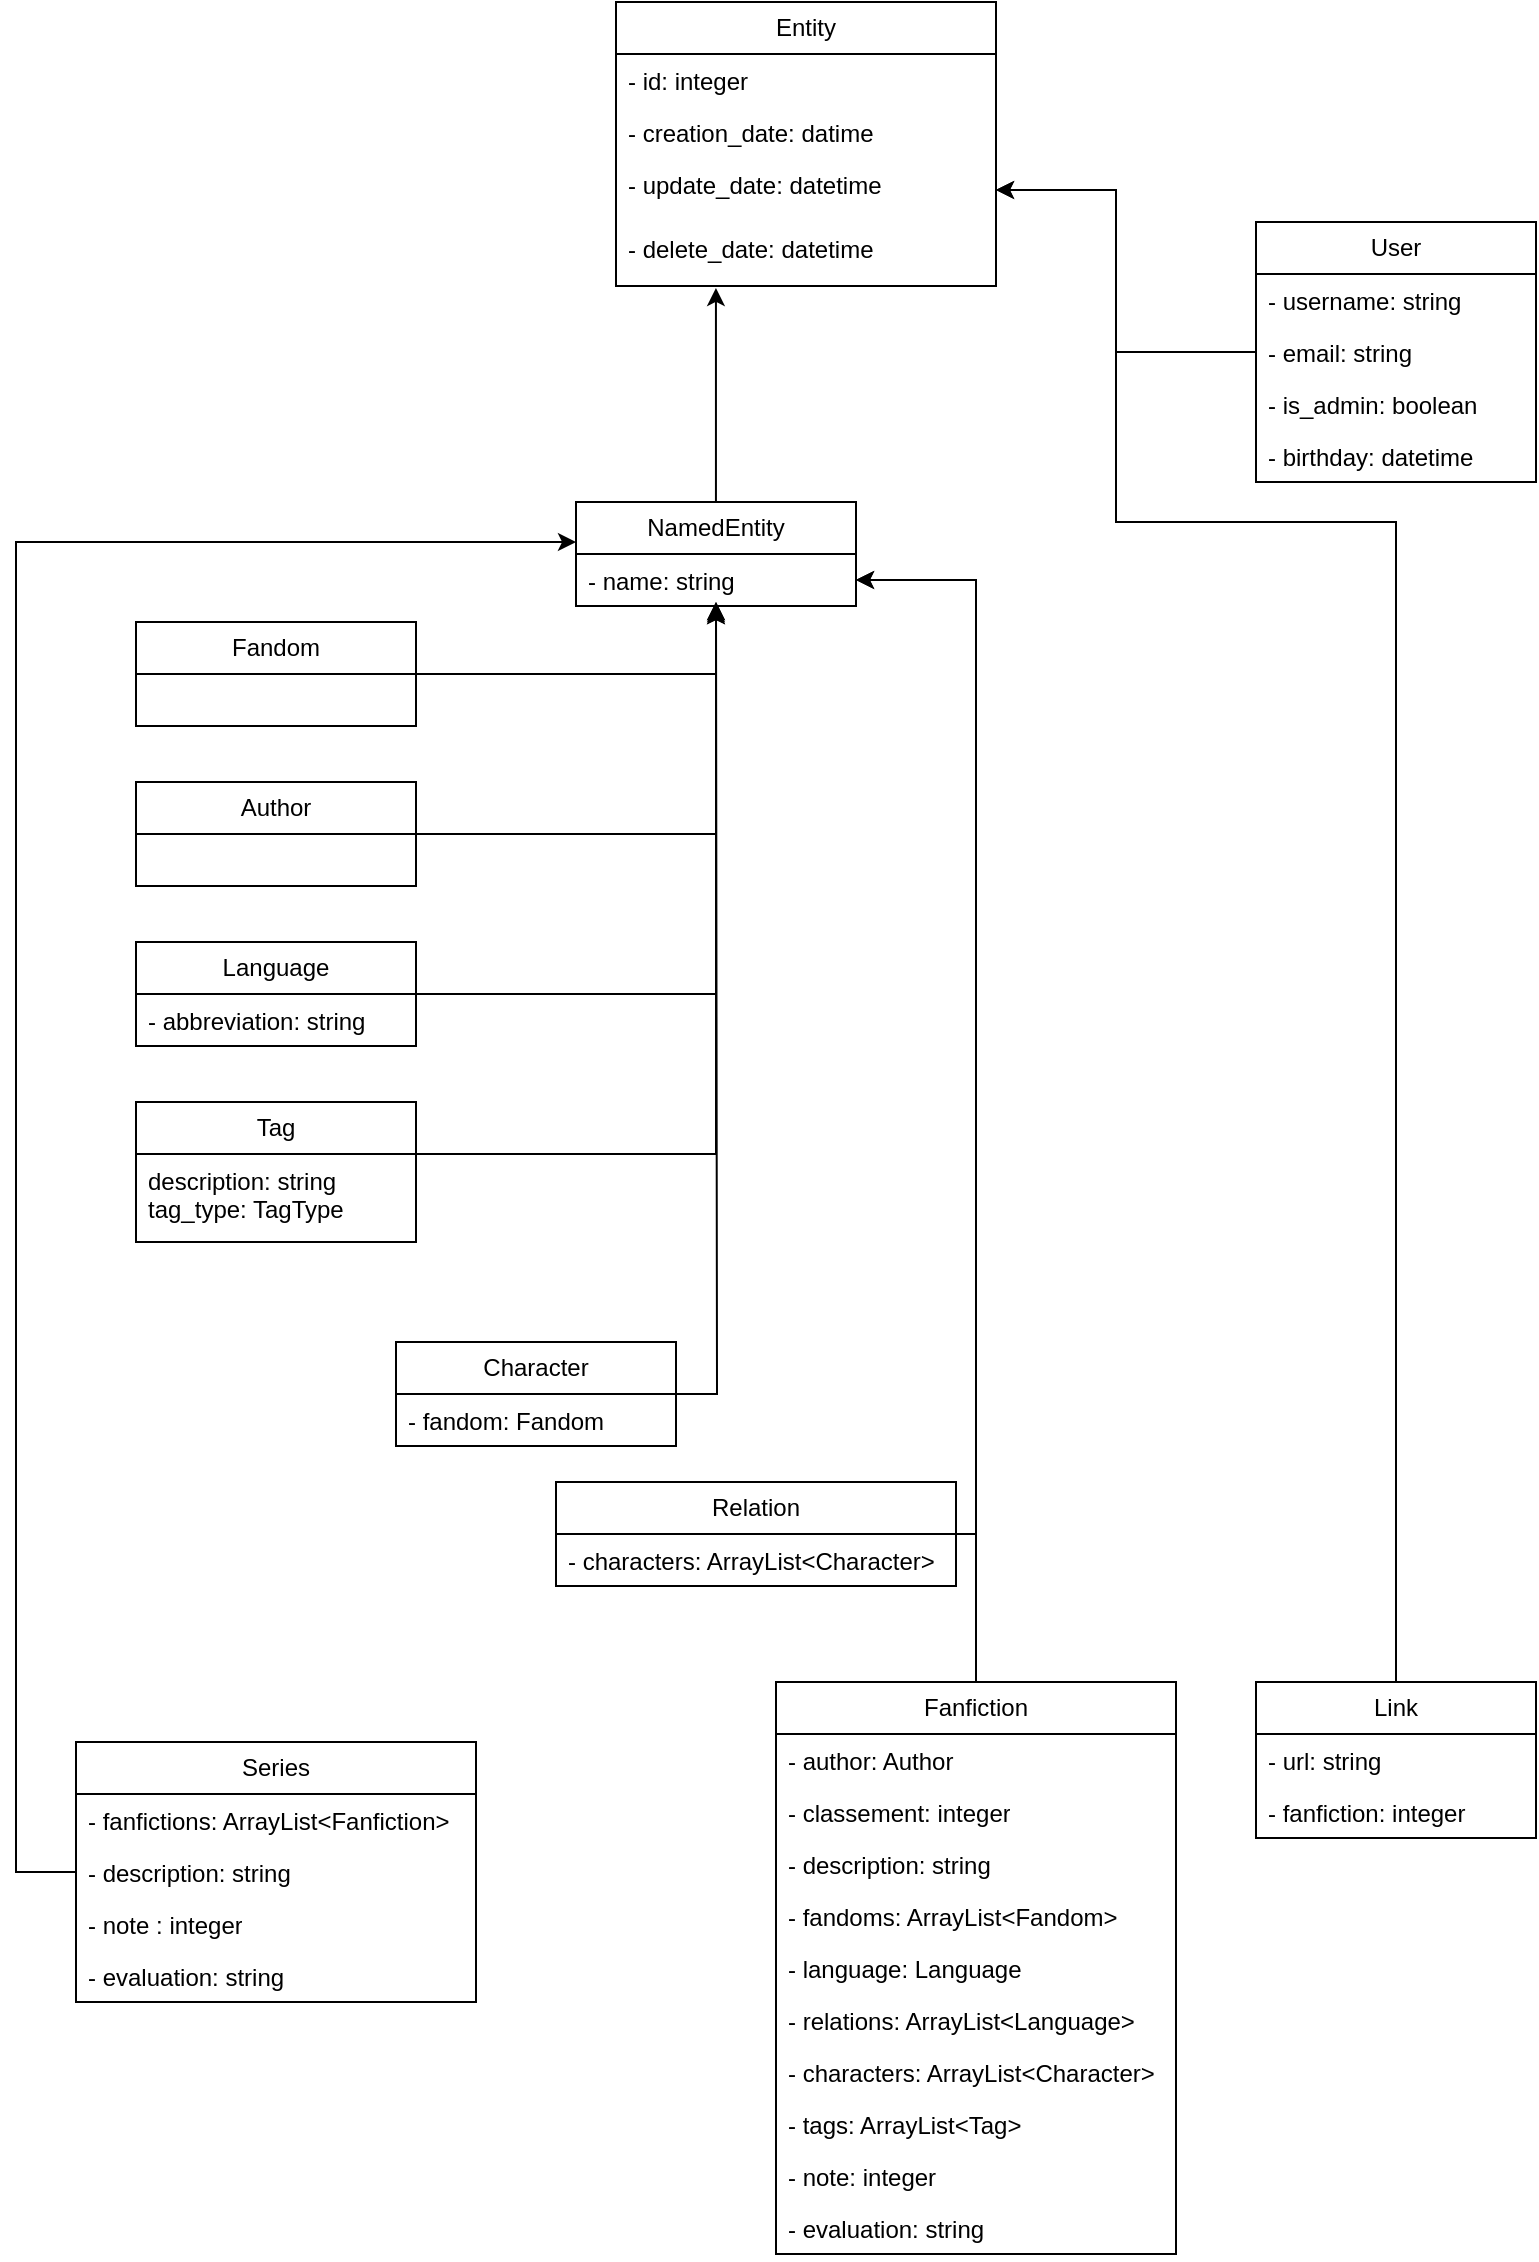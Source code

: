 <mxfile version="25.0.3">
  <diagram id="C5RBs43oDa-KdzZeNtuy" name="Page-1">
    <mxGraphModel grid="1" page="1" gridSize="10" guides="1" tooltips="1" connect="1" arrows="1" fold="1" pageScale="1" pageWidth="827" pageHeight="1169" math="0" shadow="0">
      <root>
        <mxCell id="WIyWlLk6GJQsqaUBKTNV-0" />
        <mxCell id="WIyWlLk6GJQsqaUBKTNV-1" parent="WIyWlLk6GJQsqaUBKTNV-0" />
        <mxCell id="Q3j3Q_nXZzakz2s6QE3N-1" value="Entity" style="swimlane;fontStyle=0;childLayout=stackLayout;horizontal=1;startSize=26;fillColor=none;horizontalStack=0;resizeParent=1;resizeParentMax=0;resizeLast=0;collapsible=1;marginBottom=0;whiteSpace=wrap;html=1;" vertex="1" parent="WIyWlLk6GJQsqaUBKTNV-1">
          <mxGeometry x="350" y="50" width="190" height="142" as="geometry" />
        </mxCell>
        <mxCell id="Q3j3Q_nXZzakz2s6QE3N-2" value="- id: integer" style="text;strokeColor=none;fillColor=none;align=left;verticalAlign=top;spacingLeft=4;spacingRight=4;overflow=hidden;rotatable=0;points=[[0,0.5],[1,0.5]];portConstraint=eastwest;whiteSpace=wrap;html=1;" vertex="1" parent="Q3j3Q_nXZzakz2s6QE3N-1">
          <mxGeometry y="26" width="190" height="26" as="geometry" />
        </mxCell>
        <mxCell id="Q3j3Q_nXZzakz2s6QE3N-3" value="- creation_date: datime" style="text;strokeColor=none;fillColor=none;align=left;verticalAlign=top;spacingLeft=4;spacingRight=4;overflow=hidden;rotatable=0;points=[[0,0.5],[1,0.5]];portConstraint=eastwest;whiteSpace=wrap;html=1;" vertex="1" parent="Q3j3Q_nXZzakz2s6QE3N-1">
          <mxGeometry y="52" width="190" height="26" as="geometry" />
        </mxCell>
        <mxCell id="Q3j3Q_nXZzakz2s6QE3N-4" value="- update_date: datetime" style="text;strokeColor=none;fillColor=none;align=left;verticalAlign=top;spacingLeft=4;spacingRight=4;overflow=hidden;rotatable=0;points=[[0,0.5],[1,0.5]];portConstraint=eastwest;whiteSpace=wrap;html=1;" vertex="1" parent="Q3j3Q_nXZzakz2s6QE3N-1">
          <mxGeometry y="78" width="190" height="32" as="geometry" />
        </mxCell>
        <mxCell id="Q3j3Q_nXZzakz2s6QE3N-5" value="- delete_date: datetime" style="text;strokeColor=none;fillColor=none;align=left;verticalAlign=top;spacingLeft=4;spacingRight=4;overflow=hidden;rotatable=0;points=[[0,0.5],[1,0.5]];portConstraint=eastwest;whiteSpace=wrap;html=1;" vertex="1" parent="Q3j3Q_nXZzakz2s6QE3N-1">
          <mxGeometry y="110" width="190" height="32" as="geometry" />
        </mxCell>
        <mxCell id="Q3j3Q_nXZzakz2s6QE3N-6" value="User" style="swimlane;fontStyle=0;childLayout=stackLayout;horizontal=1;startSize=26;fillColor=none;horizontalStack=0;resizeParent=1;resizeParentMax=0;resizeLast=0;collapsible=1;marginBottom=0;whiteSpace=wrap;html=1;" vertex="1" parent="WIyWlLk6GJQsqaUBKTNV-1">
          <mxGeometry x="670" y="160" width="140" height="130" as="geometry" />
        </mxCell>
        <mxCell id="Q3j3Q_nXZzakz2s6QE3N-7" value="- username: string" style="text;strokeColor=none;fillColor=none;align=left;verticalAlign=top;spacingLeft=4;spacingRight=4;overflow=hidden;rotatable=0;points=[[0,0.5],[1,0.5]];portConstraint=eastwest;whiteSpace=wrap;html=1;" vertex="1" parent="Q3j3Q_nXZzakz2s6QE3N-6">
          <mxGeometry y="26" width="140" height="26" as="geometry" />
        </mxCell>
        <mxCell id="Q3j3Q_nXZzakz2s6QE3N-8" value="- email: string" style="text;strokeColor=none;fillColor=none;align=left;verticalAlign=top;spacingLeft=4;spacingRight=4;overflow=hidden;rotatable=0;points=[[0,0.5],[1,0.5]];portConstraint=eastwest;whiteSpace=wrap;html=1;" vertex="1" parent="Q3j3Q_nXZzakz2s6QE3N-6">
          <mxGeometry y="52" width="140" height="26" as="geometry" />
        </mxCell>
        <mxCell id="Q3j3Q_nXZzakz2s6QE3N-9" value="- is_admin: boolean" style="text;strokeColor=none;fillColor=none;align=left;verticalAlign=top;spacingLeft=4;spacingRight=4;overflow=hidden;rotatable=0;points=[[0,0.5],[1,0.5]];portConstraint=eastwest;whiteSpace=wrap;html=1;" vertex="1" parent="Q3j3Q_nXZzakz2s6QE3N-6">
          <mxGeometry y="78" width="140" height="26" as="geometry" />
        </mxCell>
        <mxCell id="Q3j3Q_nXZzakz2s6QE3N-10" value="- birthday: datetime" style="text;strokeColor=none;fillColor=none;align=left;verticalAlign=top;spacingLeft=4;spacingRight=4;overflow=hidden;rotatable=0;points=[[0,0.5],[1,0.5]];portConstraint=eastwest;whiteSpace=wrap;html=1;" vertex="1" parent="Q3j3Q_nXZzakz2s6QE3N-6">
          <mxGeometry y="104" width="140" height="26" as="geometry" />
        </mxCell>
        <mxCell id="Q3j3Q_nXZzakz2s6QE3N-11" value="" style="edgeStyle=orthogonalEdgeStyle;rounded=0;orthogonalLoop=1;jettySize=auto;html=1;" edge="1" parent="WIyWlLk6GJQsqaUBKTNV-1" source="Q3j3Q_nXZzakz2s6QE3N-8" target="Q3j3Q_nXZzakz2s6QE3N-4">
          <mxGeometry relative="1" as="geometry">
            <Array as="points">
              <mxPoint x="600" y="225" />
              <mxPoint x="600" y="144" />
            </Array>
          </mxGeometry>
        </mxCell>
        <mxCell id="Q3j3Q_nXZzakz2s6QE3N-12" value="NamedEntity" style="swimlane;fontStyle=0;childLayout=stackLayout;horizontal=1;startSize=26;fillColor=none;horizontalStack=0;resizeParent=1;resizeParentMax=0;resizeLast=0;collapsible=1;marginBottom=0;whiteSpace=wrap;html=1;" vertex="1" parent="WIyWlLk6GJQsqaUBKTNV-1">
          <mxGeometry x="330" y="300" width="140" height="52" as="geometry" />
        </mxCell>
        <mxCell id="Q3j3Q_nXZzakz2s6QE3N-13" value="- name: string" style="text;strokeColor=none;fillColor=none;align=left;verticalAlign=top;spacingLeft=4;spacingRight=4;overflow=hidden;rotatable=0;points=[[0,0.5],[1,0.5]];portConstraint=eastwest;whiteSpace=wrap;html=1;" vertex="1" parent="Q3j3Q_nXZzakz2s6QE3N-12">
          <mxGeometry y="26" width="140" height="26" as="geometry" />
        </mxCell>
        <mxCell id="Q3j3Q_nXZzakz2s6QE3N-29" style="edgeStyle=orthogonalEdgeStyle;rounded=0;orthogonalLoop=1;jettySize=auto;html=1;" edge="1" parent="WIyWlLk6GJQsqaUBKTNV-1" source="Q3j3Q_nXZzakz2s6QE3N-17" target="Q3j3Q_nXZzakz2s6QE3N-12">
          <mxGeometry relative="1" as="geometry" />
        </mxCell>
        <mxCell id="Q3j3Q_nXZzakz2s6QE3N-17" value="Fandom" style="swimlane;fontStyle=0;childLayout=stackLayout;horizontal=1;startSize=26;fillColor=none;horizontalStack=0;resizeParent=1;resizeParentMax=0;resizeLast=0;collapsible=1;marginBottom=0;whiteSpace=wrap;html=1;" vertex="1" parent="WIyWlLk6GJQsqaUBKTNV-1">
          <mxGeometry x="110" y="360" width="140" height="52" as="geometry" />
        </mxCell>
        <mxCell id="Q3j3Q_nXZzakz2s6QE3N-21" value="Author" style="swimlane;fontStyle=0;childLayout=stackLayout;horizontal=1;startSize=26;fillColor=none;horizontalStack=0;resizeParent=1;resizeParentMax=0;resizeLast=0;collapsible=1;marginBottom=0;whiteSpace=wrap;html=1;" vertex="1" parent="WIyWlLk6GJQsqaUBKTNV-1">
          <mxGeometry x="110" y="440" width="140" height="52" as="geometry" />
        </mxCell>
        <mxCell id="Q3j3Q_nXZzakz2s6QE3N-23" value="Language" style="swimlane;fontStyle=0;childLayout=stackLayout;horizontal=1;startSize=26;fillColor=none;horizontalStack=0;resizeParent=1;resizeParentMax=0;resizeLast=0;collapsible=1;marginBottom=0;whiteSpace=wrap;html=1;" vertex="1" parent="WIyWlLk6GJQsqaUBKTNV-1">
          <mxGeometry x="110" y="520" width="140" height="52" as="geometry" />
        </mxCell>
        <mxCell id="Q3j3Q_nXZzakz2s6QE3N-24" value="- abbreviation: string" style="text;strokeColor=none;fillColor=none;align=left;verticalAlign=top;spacingLeft=4;spacingRight=4;overflow=hidden;rotatable=0;points=[[0,0.5],[1,0.5]];portConstraint=eastwest;whiteSpace=wrap;html=1;" vertex="1" parent="Q3j3Q_nXZzakz2s6QE3N-23">
          <mxGeometry y="26" width="140" height="26" as="geometry" />
        </mxCell>
        <mxCell id="Q3j3Q_nXZzakz2s6QE3N-27" value="Tag" style="swimlane;fontStyle=0;childLayout=stackLayout;horizontal=1;startSize=26;fillColor=none;horizontalStack=0;resizeParent=1;resizeParentMax=0;resizeLast=0;collapsible=1;marginBottom=0;whiteSpace=wrap;html=1;" vertex="1" parent="WIyWlLk6GJQsqaUBKTNV-1">
          <mxGeometry x="110" y="600" width="140" height="70" as="geometry" />
        </mxCell>
        <mxCell id="Q3j3Q_nXZzakz2s6QE3N-28" value="description: string&lt;div&gt;tag_type: TagType&lt;/div&gt;" style="text;strokeColor=none;fillColor=none;align=left;verticalAlign=top;spacingLeft=4;spacingRight=4;overflow=hidden;rotatable=0;points=[[0,0.5],[1,0.5]];portConstraint=eastwest;whiteSpace=wrap;html=1;" vertex="1" parent="Q3j3Q_nXZzakz2s6QE3N-27">
          <mxGeometry y="26" width="140" height="44" as="geometry" />
        </mxCell>
        <mxCell id="Q3j3Q_nXZzakz2s6QE3N-34" style="edgeStyle=orthogonalEdgeStyle;rounded=0;orthogonalLoop=1;jettySize=auto;html=1;entryX=0.263;entryY=1.031;entryDx=0;entryDy=0;entryPerimeter=0;" edge="1" parent="WIyWlLk6GJQsqaUBKTNV-1" source="Q3j3Q_nXZzakz2s6QE3N-12" target="Q3j3Q_nXZzakz2s6QE3N-5">
          <mxGeometry relative="1" as="geometry" />
        </mxCell>
        <mxCell id="Q3j3Q_nXZzakz2s6QE3N-35" style="edgeStyle=orthogonalEdgeStyle;rounded=0;orthogonalLoop=1;jettySize=auto;html=1;entryX=0.507;entryY=1;entryDx=0;entryDy=0;entryPerimeter=0;" edge="1" parent="WIyWlLk6GJQsqaUBKTNV-1" source="Q3j3Q_nXZzakz2s6QE3N-21" target="Q3j3Q_nXZzakz2s6QE3N-13">
          <mxGeometry relative="1" as="geometry">
            <Array as="points">
              <mxPoint x="400" y="466" />
              <mxPoint x="400" y="352" />
            </Array>
          </mxGeometry>
        </mxCell>
        <mxCell id="Q3j3Q_nXZzakz2s6QE3N-38" style="edgeStyle=orthogonalEdgeStyle;rounded=0;orthogonalLoop=1;jettySize=auto;html=1;entryX=0.495;entryY=0.962;entryDx=0;entryDy=0;entryPerimeter=0;" edge="1" parent="WIyWlLk6GJQsqaUBKTNV-1" source="Q3j3Q_nXZzakz2s6QE3N-23" target="Q3j3Q_nXZzakz2s6QE3N-13">
          <mxGeometry relative="1" as="geometry">
            <Array as="points">
              <mxPoint x="400" y="546" />
              <mxPoint x="400" y="351" />
            </Array>
          </mxGeometry>
        </mxCell>
        <mxCell id="Q3j3Q_nXZzakz2s6QE3N-39" style="edgeStyle=orthogonalEdgeStyle;rounded=0;orthogonalLoop=1;jettySize=auto;html=1;" edge="1" parent="WIyWlLk6GJQsqaUBKTNV-1" source="Q3j3Q_nXZzakz2s6QE3N-27">
          <mxGeometry relative="1" as="geometry">
            <mxPoint x="400" y="350" as="targetPoint" />
            <Array as="points">
              <mxPoint x="400" y="626" />
            </Array>
          </mxGeometry>
        </mxCell>
        <mxCell id="Q3j3Q_nXZzakz2s6QE3N-41" value="Character" style="swimlane;fontStyle=0;childLayout=stackLayout;horizontal=1;startSize=26;fillColor=none;horizontalStack=0;resizeParent=1;resizeParentMax=0;resizeLast=0;collapsible=1;marginBottom=0;whiteSpace=wrap;html=1;" vertex="1" parent="WIyWlLk6GJQsqaUBKTNV-1">
          <mxGeometry x="240" y="720" width="140" height="52" as="geometry" />
        </mxCell>
        <mxCell id="Q3j3Q_nXZzakz2s6QE3N-42" value="- fandom: Fandom" style="text;strokeColor=none;fillColor=none;align=left;verticalAlign=top;spacingLeft=4;spacingRight=4;overflow=hidden;rotatable=0;points=[[0,0.5],[1,0.5]];portConstraint=eastwest;whiteSpace=wrap;html=1;" vertex="1" parent="Q3j3Q_nXZzakz2s6QE3N-41">
          <mxGeometry y="26" width="140" height="26" as="geometry" />
        </mxCell>
        <mxCell id="Q3j3Q_nXZzakz2s6QE3N-45" value="Relation" style="swimlane;fontStyle=0;childLayout=stackLayout;horizontal=1;startSize=26;fillColor=none;horizontalStack=0;resizeParent=1;resizeParentMax=0;resizeLast=0;collapsible=1;marginBottom=0;whiteSpace=wrap;html=1;" vertex="1" parent="WIyWlLk6GJQsqaUBKTNV-1">
          <mxGeometry x="320" y="790" width="200" height="52" as="geometry" />
        </mxCell>
        <mxCell id="Q3j3Q_nXZzakz2s6QE3N-46" value="- characters: ArrayList&amp;lt;Character&amp;gt;" style="text;strokeColor=none;fillColor=none;align=left;verticalAlign=top;spacingLeft=4;spacingRight=4;overflow=hidden;rotatable=0;points=[[0,0.5],[1,0.5]];portConstraint=eastwest;whiteSpace=wrap;html=1;" vertex="1" parent="Q3j3Q_nXZzakz2s6QE3N-45">
          <mxGeometry y="26" width="200" height="26" as="geometry" />
        </mxCell>
        <mxCell id="Q3j3Q_nXZzakz2s6QE3N-73" style="edgeStyle=orthogonalEdgeStyle;rounded=0;orthogonalLoop=1;jettySize=auto;html=1;entryX=1;entryY=0.5;entryDx=0;entryDy=0;" edge="1" parent="WIyWlLk6GJQsqaUBKTNV-1" source="Q3j3Q_nXZzakz2s6QE3N-47" target="Q3j3Q_nXZzakz2s6QE3N-13">
          <mxGeometry relative="1" as="geometry" />
        </mxCell>
        <mxCell id="Q3j3Q_nXZzakz2s6QE3N-47" value="Fanfiction" style="swimlane;fontStyle=0;childLayout=stackLayout;horizontal=1;startSize=26;fillColor=none;horizontalStack=0;resizeParent=1;resizeParentMax=0;resizeLast=0;collapsible=1;marginBottom=0;whiteSpace=wrap;html=1;" vertex="1" parent="WIyWlLk6GJQsqaUBKTNV-1">
          <mxGeometry x="430" y="890" width="200" height="286" as="geometry" />
        </mxCell>
        <mxCell id="Q3j3Q_nXZzakz2s6QE3N-48" value="- author: Author" style="text;strokeColor=none;fillColor=none;align=left;verticalAlign=top;spacingLeft=4;spacingRight=4;overflow=hidden;rotatable=0;points=[[0,0.5],[1,0.5]];portConstraint=eastwest;whiteSpace=wrap;html=1;" vertex="1" parent="Q3j3Q_nXZzakz2s6QE3N-47">
          <mxGeometry y="26" width="200" height="26" as="geometry" />
        </mxCell>
        <mxCell id="Q3j3Q_nXZzakz2s6QE3N-49" value="- classement: integer" style="text;strokeColor=none;fillColor=none;align=left;verticalAlign=top;spacingLeft=4;spacingRight=4;overflow=hidden;rotatable=0;points=[[0,0.5],[1,0.5]];portConstraint=eastwest;whiteSpace=wrap;html=1;" vertex="1" parent="Q3j3Q_nXZzakz2s6QE3N-47">
          <mxGeometry y="52" width="200" height="26" as="geometry" />
        </mxCell>
        <mxCell id="Q3j3Q_nXZzakz2s6QE3N-50" value="- description: string" style="text;strokeColor=none;fillColor=none;align=left;verticalAlign=top;spacingLeft=4;spacingRight=4;overflow=hidden;rotatable=0;points=[[0,0.5],[1,0.5]];portConstraint=eastwest;whiteSpace=wrap;html=1;" vertex="1" parent="Q3j3Q_nXZzakz2s6QE3N-47">
          <mxGeometry y="78" width="200" height="26" as="geometry" />
        </mxCell>
        <mxCell id="Q3j3Q_nXZzakz2s6QE3N-58" value="- fandoms: ArrayList&amp;lt;Fandom&amp;gt;" style="text;strokeColor=none;fillColor=none;align=left;verticalAlign=top;spacingLeft=4;spacingRight=4;overflow=hidden;rotatable=0;points=[[0,0.5],[1,0.5]];portConstraint=eastwest;whiteSpace=wrap;html=1;" vertex="1" parent="Q3j3Q_nXZzakz2s6QE3N-47">
          <mxGeometry y="104" width="200" height="26" as="geometry" />
        </mxCell>
        <mxCell id="Q3j3Q_nXZzakz2s6QE3N-57" value="- language: Language" style="text;strokeColor=none;fillColor=none;align=left;verticalAlign=top;spacingLeft=4;spacingRight=4;overflow=hidden;rotatable=0;points=[[0,0.5],[1,0.5]];portConstraint=eastwest;whiteSpace=wrap;html=1;" vertex="1" parent="Q3j3Q_nXZzakz2s6QE3N-47">
          <mxGeometry y="130" width="200" height="26" as="geometry" />
        </mxCell>
        <mxCell id="Q3j3Q_nXZzakz2s6QE3N-56" value="- relations: ArrayList&amp;lt;Language&amp;gt;" style="text;strokeColor=none;fillColor=none;align=left;verticalAlign=top;spacingLeft=4;spacingRight=4;overflow=hidden;rotatable=0;points=[[0,0.5],[1,0.5]];portConstraint=eastwest;whiteSpace=wrap;html=1;" vertex="1" parent="Q3j3Q_nXZzakz2s6QE3N-47">
          <mxGeometry y="156" width="200" height="26" as="geometry" />
        </mxCell>
        <mxCell id="Q3j3Q_nXZzakz2s6QE3N-55" value="- characters: ArrayList&amp;lt;Character&amp;gt;" style="text;strokeColor=none;fillColor=none;align=left;verticalAlign=top;spacingLeft=4;spacingRight=4;overflow=hidden;rotatable=0;points=[[0,0.5],[1,0.5]];portConstraint=eastwest;whiteSpace=wrap;html=1;" vertex="1" parent="Q3j3Q_nXZzakz2s6QE3N-47">
          <mxGeometry y="182" width="200" height="26" as="geometry" />
        </mxCell>
        <mxCell id="Q3j3Q_nXZzakz2s6QE3N-54" value="- tags: ArrayList&amp;lt;Tag&amp;gt;" style="text;strokeColor=none;fillColor=none;align=left;verticalAlign=top;spacingLeft=4;spacingRight=4;overflow=hidden;rotatable=0;points=[[0,0.5],[1,0.5]];portConstraint=eastwest;whiteSpace=wrap;html=1;" vertex="1" parent="Q3j3Q_nXZzakz2s6QE3N-47">
          <mxGeometry y="208" width="200" height="26" as="geometry" />
        </mxCell>
        <mxCell id="Q3j3Q_nXZzakz2s6QE3N-52" value="- note: integer" style="text;strokeColor=none;fillColor=none;align=left;verticalAlign=top;spacingLeft=4;spacingRight=4;overflow=hidden;rotatable=0;points=[[0,0.5],[1,0.5]];portConstraint=eastwest;whiteSpace=wrap;html=1;" vertex="1" parent="Q3j3Q_nXZzakz2s6QE3N-47">
          <mxGeometry y="234" width="200" height="26" as="geometry" />
        </mxCell>
        <mxCell id="Q3j3Q_nXZzakz2s6QE3N-51" value="- evaluation: string" style="text;strokeColor=none;fillColor=none;align=left;verticalAlign=top;spacingLeft=4;spacingRight=4;overflow=hidden;rotatable=0;points=[[0,0.5],[1,0.5]];portConstraint=eastwest;whiteSpace=wrap;html=1;" vertex="1" parent="Q3j3Q_nXZzakz2s6QE3N-47">
          <mxGeometry y="260" width="200" height="26" as="geometry" />
        </mxCell>
        <mxCell id="Q3j3Q_nXZzakz2s6QE3N-69" style="edgeStyle=orthogonalEdgeStyle;rounded=0;orthogonalLoop=1;jettySize=auto;html=1;entryX=1;entryY=0.5;entryDx=0;entryDy=0;exitX=0.5;exitY=0;exitDx=0;exitDy=0;" edge="1" parent="WIyWlLk6GJQsqaUBKTNV-1" source="Q3j3Q_nXZzakz2s6QE3N-59" target="Q3j3Q_nXZzakz2s6QE3N-4">
          <mxGeometry relative="1" as="geometry">
            <Array as="points">
              <mxPoint x="740" y="310" />
              <mxPoint x="600" y="310" />
              <mxPoint x="600" y="144" />
            </Array>
          </mxGeometry>
        </mxCell>
        <mxCell id="Q3j3Q_nXZzakz2s6QE3N-59" value="Link" style="swimlane;fontStyle=0;childLayout=stackLayout;horizontal=1;startSize=26;fillColor=none;horizontalStack=0;resizeParent=1;resizeParentMax=0;resizeLast=0;collapsible=1;marginBottom=0;whiteSpace=wrap;html=1;" vertex="1" parent="WIyWlLk6GJQsqaUBKTNV-1">
          <mxGeometry x="670" y="890" width="140" height="78" as="geometry" />
        </mxCell>
        <mxCell id="Q3j3Q_nXZzakz2s6QE3N-60" value="- url: string" style="text;strokeColor=none;fillColor=none;align=left;verticalAlign=top;spacingLeft=4;spacingRight=4;overflow=hidden;rotatable=0;points=[[0,0.5],[1,0.5]];portConstraint=eastwest;whiteSpace=wrap;html=1;" vertex="1" parent="Q3j3Q_nXZzakz2s6QE3N-59">
          <mxGeometry y="26" width="140" height="26" as="geometry" />
        </mxCell>
        <mxCell id="Q3j3Q_nXZzakz2s6QE3N-61" value="- fanfiction: integer" style="text;strokeColor=none;fillColor=none;align=left;verticalAlign=top;spacingLeft=4;spacingRight=4;overflow=hidden;rotatable=0;points=[[0,0.5],[1,0.5]];portConstraint=eastwest;whiteSpace=wrap;html=1;" vertex="1" parent="Q3j3Q_nXZzakz2s6QE3N-59">
          <mxGeometry y="52" width="140" height="26" as="geometry" />
        </mxCell>
        <mxCell id="Q3j3Q_nXZzakz2s6QE3N-63" value="Series" style="swimlane;fontStyle=0;childLayout=stackLayout;horizontal=1;startSize=26;fillColor=none;horizontalStack=0;resizeParent=1;resizeParentMax=0;resizeLast=0;collapsible=1;marginBottom=0;whiteSpace=wrap;html=1;" vertex="1" parent="WIyWlLk6GJQsqaUBKTNV-1">
          <mxGeometry x="80" y="920" width="200" height="130" as="geometry" />
        </mxCell>
        <mxCell id="Q3j3Q_nXZzakz2s6QE3N-64" value="- fanfictions: ArrayList&amp;lt;Fanfiction&amp;gt;" style="text;strokeColor=none;fillColor=none;align=left;verticalAlign=top;spacingLeft=4;spacingRight=4;overflow=hidden;rotatable=0;points=[[0,0.5],[1,0.5]];portConstraint=eastwest;whiteSpace=wrap;html=1;" vertex="1" parent="Q3j3Q_nXZzakz2s6QE3N-63">
          <mxGeometry y="26" width="200" height="26" as="geometry" />
        </mxCell>
        <mxCell id="Q3j3Q_nXZzakz2s6QE3N-65" value="- description: string" style="text;strokeColor=none;fillColor=none;align=left;verticalAlign=top;spacingLeft=4;spacingRight=4;overflow=hidden;rotatable=0;points=[[0,0.5],[1,0.5]];portConstraint=eastwest;whiteSpace=wrap;html=1;" vertex="1" parent="Q3j3Q_nXZzakz2s6QE3N-63">
          <mxGeometry y="52" width="200" height="26" as="geometry" />
        </mxCell>
        <mxCell id="Q3j3Q_nXZzakz2s6QE3N-66" value="- note : integer" style="text;strokeColor=none;fillColor=none;align=left;verticalAlign=top;spacingLeft=4;spacingRight=4;overflow=hidden;rotatable=0;points=[[0,0.5],[1,0.5]];portConstraint=eastwest;whiteSpace=wrap;html=1;" vertex="1" parent="Q3j3Q_nXZzakz2s6QE3N-63">
          <mxGeometry y="78" width="200" height="26" as="geometry" />
        </mxCell>
        <mxCell id="Q3j3Q_nXZzakz2s6QE3N-67" value="- evaluation: string" style="text;strokeColor=none;fillColor=none;align=left;verticalAlign=top;spacingLeft=4;spacingRight=4;overflow=hidden;rotatable=0;points=[[0,0.5],[1,0.5]];portConstraint=eastwest;whiteSpace=wrap;html=1;" vertex="1" parent="Q3j3Q_nXZzakz2s6QE3N-63">
          <mxGeometry y="104" width="200" height="26" as="geometry" />
        </mxCell>
        <mxCell id="Q3j3Q_nXZzakz2s6QE3N-68" style="edgeStyle=orthogonalEdgeStyle;rounded=0;orthogonalLoop=1;jettySize=auto;html=1;entryX=0;entryY=0.385;entryDx=0;entryDy=0;entryPerimeter=0;" edge="1" parent="WIyWlLk6GJQsqaUBKTNV-1" source="Q3j3Q_nXZzakz2s6QE3N-63" target="Q3j3Q_nXZzakz2s6QE3N-12">
          <mxGeometry relative="1" as="geometry">
            <Array as="points">
              <mxPoint x="50" y="985" />
              <mxPoint x="50" y="320" />
            </Array>
          </mxGeometry>
        </mxCell>
        <mxCell id="Q3j3Q_nXZzakz2s6QE3N-71" style="edgeStyle=orthogonalEdgeStyle;rounded=0;orthogonalLoop=1;jettySize=auto;html=1;" edge="1" parent="WIyWlLk6GJQsqaUBKTNV-1" source="Q3j3Q_nXZzakz2s6QE3N-41">
          <mxGeometry relative="1" as="geometry">
            <mxPoint x="400" y="350" as="targetPoint" />
          </mxGeometry>
        </mxCell>
        <mxCell id="Q3j3Q_nXZzakz2s6QE3N-72" style="edgeStyle=orthogonalEdgeStyle;rounded=0;orthogonalLoop=1;jettySize=auto;html=1;entryX=1;entryY=0.5;entryDx=0;entryDy=0;" edge="1" parent="WIyWlLk6GJQsqaUBKTNV-1" source="Q3j3Q_nXZzakz2s6QE3N-45" target="Q3j3Q_nXZzakz2s6QE3N-13">
          <mxGeometry relative="1" as="geometry">
            <Array as="points">
              <mxPoint x="530" y="816" />
              <mxPoint x="530" y="339" />
            </Array>
          </mxGeometry>
        </mxCell>
      </root>
    </mxGraphModel>
  </diagram>
</mxfile>
